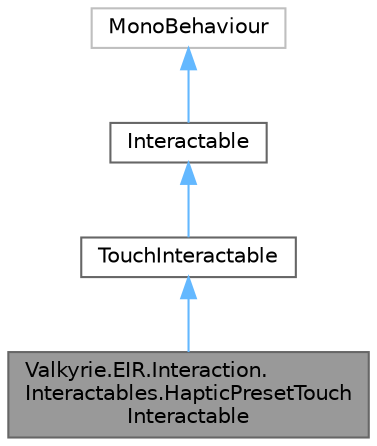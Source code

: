 digraph "Valkyrie.EIR.Interaction.Interactables.HapticPresetTouchInteractable"
{
 // LATEX_PDF_SIZE
  bgcolor="transparent";
  edge [fontname=Helvetica,fontsize=10,labelfontname=Helvetica,labelfontsize=10];
  node [fontname=Helvetica,fontsize=10,shape=box,height=0.2,width=0.4];
  Node1 [id="Node000001",label="Valkyrie.EIR.Interaction.\lInteractables.HapticPresetTouch\lInteractable",height=0.2,width=0.4,color="gray40", fillcolor="grey60", style="filled", fontcolor="black",tooltip="TouchInteractable that sends haptic preset at the touch of a bodypart."];
  Node2 -> Node1 [id="edge1_Node000001_Node000002",dir="back",color="steelblue1",style="solid",tooltip=" "];
  Node2 [id="Node000002",label="TouchInteractable",height=0.2,width=0.4,color="gray40", fillcolor="white", style="filled",URL="$d4/de0/class_valkyrie_1_1_e_i_r_1_1_interaction_1_1_interactables_1_1_touch_interactable.html",tooltip="Checks if it is touched by the bodypart (the \"currently interacting body part\") and sends TouchIntera..."];
  Node3 -> Node2 [id="edge2_Node000002_Node000003",dir="back",color="steelblue1",style="solid",tooltip=" "];
  Node3 [id="Node000003",label="Interactable",height=0.2,width=0.4,color="gray40", fillcolor="white", style="filled",URL="$d2/dc4/class_valkyrie_1_1_e_i_r_1_1_interaction_1_1_interactable.html",tooltip="Valkyrie Interactable: interacts with the body part and calculates the intensity of interaction...."];
  Node4 -> Node3 [id="edge3_Node000003_Node000004",dir="back",color="steelblue1",style="solid",tooltip=" "];
  Node4 [id="Node000004",label="MonoBehaviour",height=0.2,width=0.4,color="grey75", fillcolor="white", style="filled",tooltip=" "];
}
